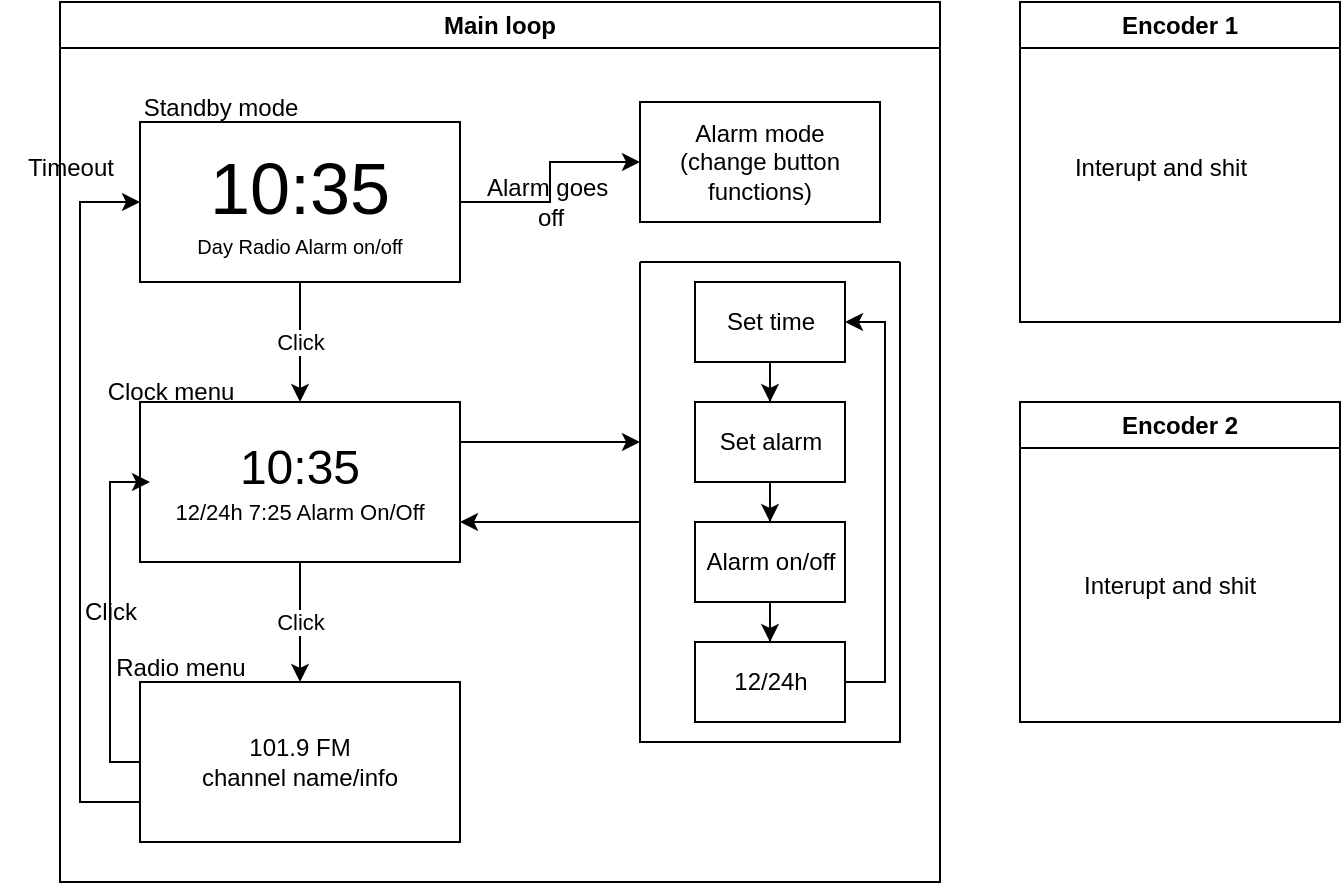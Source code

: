 <mxfile version="28.0.6">
  <diagram name="Page-1" id="71OT9WE46iGKhzrE-PTC">
    <mxGraphModel dx="1185" dy="597" grid="1" gridSize="10" guides="1" tooltips="1" connect="1" arrows="1" fold="1" page="1" pageScale="1" pageWidth="850" pageHeight="1100" math="0" shadow="0">
      <root>
        <mxCell id="0" />
        <mxCell id="1" parent="0" />
        <mxCell id="OXJLY-2gsCn3-yETwT6d-1" value="Main loop" style="swimlane;whiteSpace=wrap;html=1;" vertex="1" parent="1">
          <mxGeometry x="120" y="40" width="440" height="440" as="geometry" />
        </mxCell>
        <mxCell id="OXJLY-2gsCn3-yETwT6d-2" style="edgeStyle=orthogonalEdgeStyle;rounded=0;orthogonalLoop=1;jettySize=auto;html=1;entryX=0;entryY=0.5;entryDx=0;entryDy=0;" edge="1" parent="OXJLY-2gsCn3-yETwT6d-1" source="OXJLY-2gsCn3-yETwT6d-3" target="OXJLY-2gsCn3-yETwT6d-9">
          <mxGeometry relative="1" as="geometry" />
        </mxCell>
        <mxCell id="OXJLY-2gsCn3-yETwT6d-3" value="&lt;div&gt;&lt;font style=&quot;font-size: 36px;&quot;&gt;10:35&lt;/font&gt;&lt;/div&gt;&lt;div&gt;&lt;font style=&quot;font-size: 10px;&quot;&gt;Day Radio Alarm on/off&lt;/font&gt;&lt;/div&gt;" style="rounded=0;whiteSpace=wrap;html=1;" vertex="1" parent="OXJLY-2gsCn3-yETwT6d-1">
          <mxGeometry x="40" y="60" width="160" height="80" as="geometry" />
        </mxCell>
        <mxCell id="OXJLY-2gsCn3-yETwT6d-4" value="Standby mode" style="text;html=1;align=center;verticalAlign=middle;resizable=0;points=[];autosize=1;strokeColor=none;fillColor=none;" vertex="1" parent="OXJLY-2gsCn3-yETwT6d-1">
          <mxGeometry x="30" y="38" width="100" height="30" as="geometry" />
        </mxCell>
        <mxCell id="OXJLY-2gsCn3-yETwT6d-5" value="&lt;div&gt;&lt;font style=&quot;font-size: 24px;&quot;&gt;10:35&lt;/font&gt;&lt;/div&gt;&lt;div&gt;&lt;font style=&quot;font-size: 11px;&quot;&gt;12/24h 7:25 Alarm On/Off&lt;/font&gt;&lt;/div&gt;" style="rounded=0;whiteSpace=wrap;html=1;" vertex="1" parent="OXJLY-2gsCn3-yETwT6d-1">
          <mxGeometry x="40" y="200" width="160" height="80" as="geometry" />
        </mxCell>
        <mxCell id="OXJLY-2gsCn3-yETwT6d-6" value="" style="endArrow=classic;html=1;rounded=0;exitX=0.5;exitY=1;exitDx=0;exitDy=0;entryX=0.5;entryY=0;entryDx=0;entryDy=0;" edge="1" parent="OXJLY-2gsCn3-yETwT6d-1" source="OXJLY-2gsCn3-yETwT6d-3" target="OXJLY-2gsCn3-yETwT6d-5">
          <mxGeometry relative="1" as="geometry">
            <mxPoint x="200" y="220" as="sourcePoint" />
            <mxPoint x="300" y="220" as="targetPoint" />
          </mxGeometry>
        </mxCell>
        <mxCell id="OXJLY-2gsCn3-yETwT6d-7" value="Click" style="edgeLabel;resizable=0;html=1;;align=center;verticalAlign=middle;" connectable="0" vertex="1" parent="OXJLY-2gsCn3-yETwT6d-6">
          <mxGeometry relative="1" as="geometry" />
        </mxCell>
        <mxCell id="OXJLY-2gsCn3-yETwT6d-8" value="Clock menu" style="text;html=1;align=center;verticalAlign=middle;resizable=0;points=[];autosize=1;strokeColor=none;fillColor=none;" vertex="1" parent="OXJLY-2gsCn3-yETwT6d-1">
          <mxGeometry x="10" y="180" width="90" height="30" as="geometry" />
        </mxCell>
        <mxCell id="OXJLY-2gsCn3-yETwT6d-9" value="Alarm mode&lt;div&gt;(change button functions)&lt;/div&gt;" style="whiteSpace=wrap;html=1;" vertex="1" parent="OXJLY-2gsCn3-yETwT6d-1">
          <mxGeometry x="290" y="50" width="120" height="60" as="geometry" />
        </mxCell>
        <mxCell id="OXJLY-2gsCn3-yETwT6d-10" value="Alarm goes&amp;nbsp;&lt;div&gt;off&lt;/div&gt;" style="text;html=1;align=center;verticalAlign=middle;resizable=0;points=[];autosize=1;strokeColor=none;fillColor=none;" vertex="1" parent="OXJLY-2gsCn3-yETwT6d-1">
          <mxGeometry x="200" y="80" width="90" height="40" as="geometry" />
        </mxCell>
        <mxCell id="OXJLY-2gsCn3-yETwT6d-11" style="edgeStyle=orthogonalEdgeStyle;rounded=0;orthogonalLoop=1;jettySize=auto;html=1;entryX=0.5;entryY=0;entryDx=0;entryDy=0;" edge="1" parent="OXJLY-2gsCn3-yETwT6d-1" source="OXJLY-2gsCn3-yETwT6d-12" target="OXJLY-2gsCn3-yETwT6d-14">
          <mxGeometry relative="1" as="geometry" />
        </mxCell>
        <mxCell id="OXJLY-2gsCn3-yETwT6d-12" value="Set time" style="whiteSpace=wrap;html=1;" vertex="1" parent="OXJLY-2gsCn3-yETwT6d-1">
          <mxGeometry x="317.5" y="140" width="75" height="40" as="geometry" />
        </mxCell>
        <mxCell id="OXJLY-2gsCn3-yETwT6d-13" style="edgeStyle=orthogonalEdgeStyle;rounded=0;orthogonalLoop=1;jettySize=auto;html=1;entryX=0.5;entryY=0;entryDx=0;entryDy=0;" edge="1" parent="OXJLY-2gsCn3-yETwT6d-1" source="OXJLY-2gsCn3-yETwT6d-14" target="OXJLY-2gsCn3-yETwT6d-18">
          <mxGeometry relative="1" as="geometry" />
        </mxCell>
        <mxCell id="OXJLY-2gsCn3-yETwT6d-14" value="Set alarm" style="whiteSpace=wrap;html=1;" vertex="1" parent="OXJLY-2gsCn3-yETwT6d-1">
          <mxGeometry x="317.5" y="200" width="75" height="40" as="geometry" />
        </mxCell>
        <mxCell id="OXJLY-2gsCn3-yETwT6d-15" style="edgeStyle=orthogonalEdgeStyle;rounded=0;orthogonalLoop=1;jettySize=auto;html=1;entryX=1;entryY=0.5;entryDx=0;entryDy=0;" edge="1" parent="OXJLY-2gsCn3-yETwT6d-1" source="OXJLY-2gsCn3-yETwT6d-16" target="OXJLY-2gsCn3-yETwT6d-12">
          <mxGeometry relative="1" as="geometry">
            <Array as="points">
              <mxPoint x="412.5" y="340" />
              <mxPoint x="412.5" y="160" />
            </Array>
          </mxGeometry>
        </mxCell>
        <mxCell id="OXJLY-2gsCn3-yETwT6d-16" value="12/24h" style="whiteSpace=wrap;html=1;" vertex="1" parent="OXJLY-2gsCn3-yETwT6d-1">
          <mxGeometry x="317.5" y="320" width="75" height="40" as="geometry" />
        </mxCell>
        <mxCell id="OXJLY-2gsCn3-yETwT6d-17" style="edgeStyle=orthogonalEdgeStyle;rounded=0;orthogonalLoop=1;jettySize=auto;html=1;entryX=0.5;entryY=0;entryDx=0;entryDy=0;" edge="1" parent="OXJLY-2gsCn3-yETwT6d-1" source="OXJLY-2gsCn3-yETwT6d-18" target="OXJLY-2gsCn3-yETwT6d-16">
          <mxGeometry relative="1" as="geometry" />
        </mxCell>
        <mxCell id="OXJLY-2gsCn3-yETwT6d-18" value="Alarm on/off" style="whiteSpace=wrap;html=1;" vertex="1" parent="OXJLY-2gsCn3-yETwT6d-1">
          <mxGeometry x="317.5" y="260" width="75" height="40" as="geometry" />
        </mxCell>
        <mxCell id="OXJLY-2gsCn3-yETwT6d-19" style="edgeStyle=orthogonalEdgeStyle;rounded=0;orthogonalLoop=1;jettySize=auto;html=1;entryX=0;entryY=0.5;entryDx=0;entryDy=0;" edge="1" parent="OXJLY-2gsCn3-yETwT6d-1">
          <mxGeometry relative="1" as="geometry">
            <mxPoint x="45" y="380" as="sourcePoint" />
            <mxPoint x="45" y="240" as="targetPoint" />
            <Array as="points">
              <mxPoint x="25" y="380" />
              <mxPoint x="25" y="240" />
            </Array>
          </mxGeometry>
        </mxCell>
        <mxCell id="OXJLY-2gsCn3-yETwT6d-20" value="Click" style="text;html=1;align=center;verticalAlign=middle;resizable=0;points=[];autosize=1;strokeColor=none;fillColor=none;" vertex="1" parent="OXJLY-2gsCn3-yETwT6d-1">
          <mxGeometry y="290" width="50" height="30" as="geometry" />
        </mxCell>
        <mxCell id="OXJLY-2gsCn3-yETwT6d-21" value="Timeout" style="text;html=1;align=center;verticalAlign=middle;resizable=0;points=[];autosize=1;strokeColor=none;fillColor=none;" vertex="1" parent="OXJLY-2gsCn3-yETwT6d-1">
          <mxGeometry x="-30" y="68" width="70" height="30" as="geometry" />
        </mxCell>
        <mxCell id="OXJLY-2gsCn3-yETwT6d-22" value="Encoder 1" style="swimlane;whiteSpace=wrap;html=1;startSize=23;" vertex="1" parent="1">
          <mxGeometry x="600" y="40" width="160" height="160" as="geometry" />
        </mxCell>
        <mxCell id="OXJLY-2gsCn3-yETwT6d-23" value="Encoder 2" style="swimlane;whiteSpace=wrap;html=1;" vertex="1" parent="1">
          <mxGeometry x="600" y="240" width="160" height="160" as="geometry" />
        </mxCell>
        <mxCell id="OXJLY-2gsCn3-yETwT6d-24" value="Interupt and shit" style="text;whiteSpace=wrap;html=1;" vertex="1" parent="OXJLY-2gsCn3-yETwT6d-23">
          <mxGeometry x="30" y="78" width="120" height="40" as="geometry" />
        </mxCell>
        <mxCell id="OXJLY-2gsCn3-yETwT6d-25" value="Radio menu" style="text;html=1;align=center;verticalAlign=middle;resizable=0;points=[];autosize=1;strokeColor=none;fillColor=none;" vertex="1" parent="1">
          <mxGeometry x="135" y="358" width="90" height="30" as="geometry" />
        </mxCell>
        <mxCell id="OXJLY-2gsCn3-yETwT6d-26" style="edgeStyle=orthogonalEdgeStyle;rounded=0;orthogonalLoop=1;jettySize=auto;html=1;entryX=0;entryY=0.5;entryDx=0;entryDy=0;" edge="1" parent="1" source="OXJLY-2gsCn3-yETwT6d-27" target="OXJLY-2gsCn3-yETwT6d-3">
          <mxGeometry relative="1" as="geometry">
            <Array as="points">
              <mxPoint x="130" y="440" />
              <mxPoint x="130" y="140" />
            </Array>
          </mxGeometry>
        </mxCell>
        <mxCell id="OXJLY-2gsCn3-yETwT6d-27" value="101.9 FM&lt;div&gt;channel name/info&lt;/div&gt;" style="whiteSpace=wrap;html=1;" vertex="1" parent="1">
          <mxGeometry x="160" y="380" width="160" height="80" as="geometry" />
        </mxCell>
        <mxCell id="OXJLY-2gsCn3-yETwT6d-28" value="" style="endArrow=classic;html=1;rounded=0;exitX=0.5;exitY=1;exitDx=0;exitDy=0;entryX=0.5;entryY=0;entryDx=0;entryDy=0;" edge="1" parent="1" source="OXJLY-2gsCn3-yETwT6d-5" target="OXJLY-2gsCn3-yETwT6d-27">
          <mxGeometry relative="1" as="geometry">
            <mxPoint x="280" y="320" as="sourcePoint" />
            <mxPoint x="380" y="320" as="targetPoint" />
          </mxGeometry>
        </mxCell>
        <mxCell id="OXJLY-2gsCn3-yETwT6d-29" value="Click" style="edgeLabel;resizable=0;html=1;;align=center;verticalAlign=middle;" connectable="0" vertex="1" parent="OXJLY-2gsCn3-yETwT6d-28">
          <mxGeometry relative="1" as="geometry" />
        </mxCell>
        <mxCell id="OXJLY-2gsCn3-yETwT6d-30" style="edgeStyle=orthogonalEdgeStyle;rounded=0;orthogonalLoop=1;jettySize=auto;html=1;exitX=0;exitY=0.75;exitDx=0;exitDy=0;entryX=1;entryY=0.75;entryDx=0;entryDy=0;" edge="1" parent="1" source="OXJLY-2gsCn3-yETwT6d-31" target="OXJLY-2gsCn3-yETwT6d-5">
          <mxGeometry relative="1" as="geometry">
            <Array as="points">
              <mxPoint x="410" y="300" />
            </Array>
          </mxGeometry>
        </mxCell>
        <mxCell id="OXJLY-2gsCn3-yETwT6d-31" value="" style="swimlane;startSize=0;" vertex="1" parent="1">
          <mxGeometry x="410" y="170" width="130" height="240" as="geometry" />
        </mxCell>
        <mxCell id="OXJLY-2gsCn3-yETwT6d-32" style="edgeStyle=orthogonalEdgeStyle;rounded=0;orthogonalLoop=1;jettySize=auto;html=1;" edge="1" parent="1" source="OXJLY-2gsCn3-yETwT6d-5">
          <mxGeometry relative="1" as="geometry">
            <mxPoint x="410" y="260" as="targetPoint" />
            <Array as="points">
              <mxPoint x="410" y="260" />
            </Array>
          </mxGeometry>
        </mxCell>
        <mxCell id="OXJLY-2gsCn3-yETwT6d-33" value="Interupt and shit" style="text;html=1;align=center;verticalAlign=middle;resizable=0;points=[];autosize=1;strokeColor=none;fillColor=none;" vertex="1" parent="1">
          <mxGeometry x="615" y="108" width="110" height="30" as="geometry" />
        </mxCell>
      </root>
    </mxGraphModel>
  </diagram>
</mxfile>
